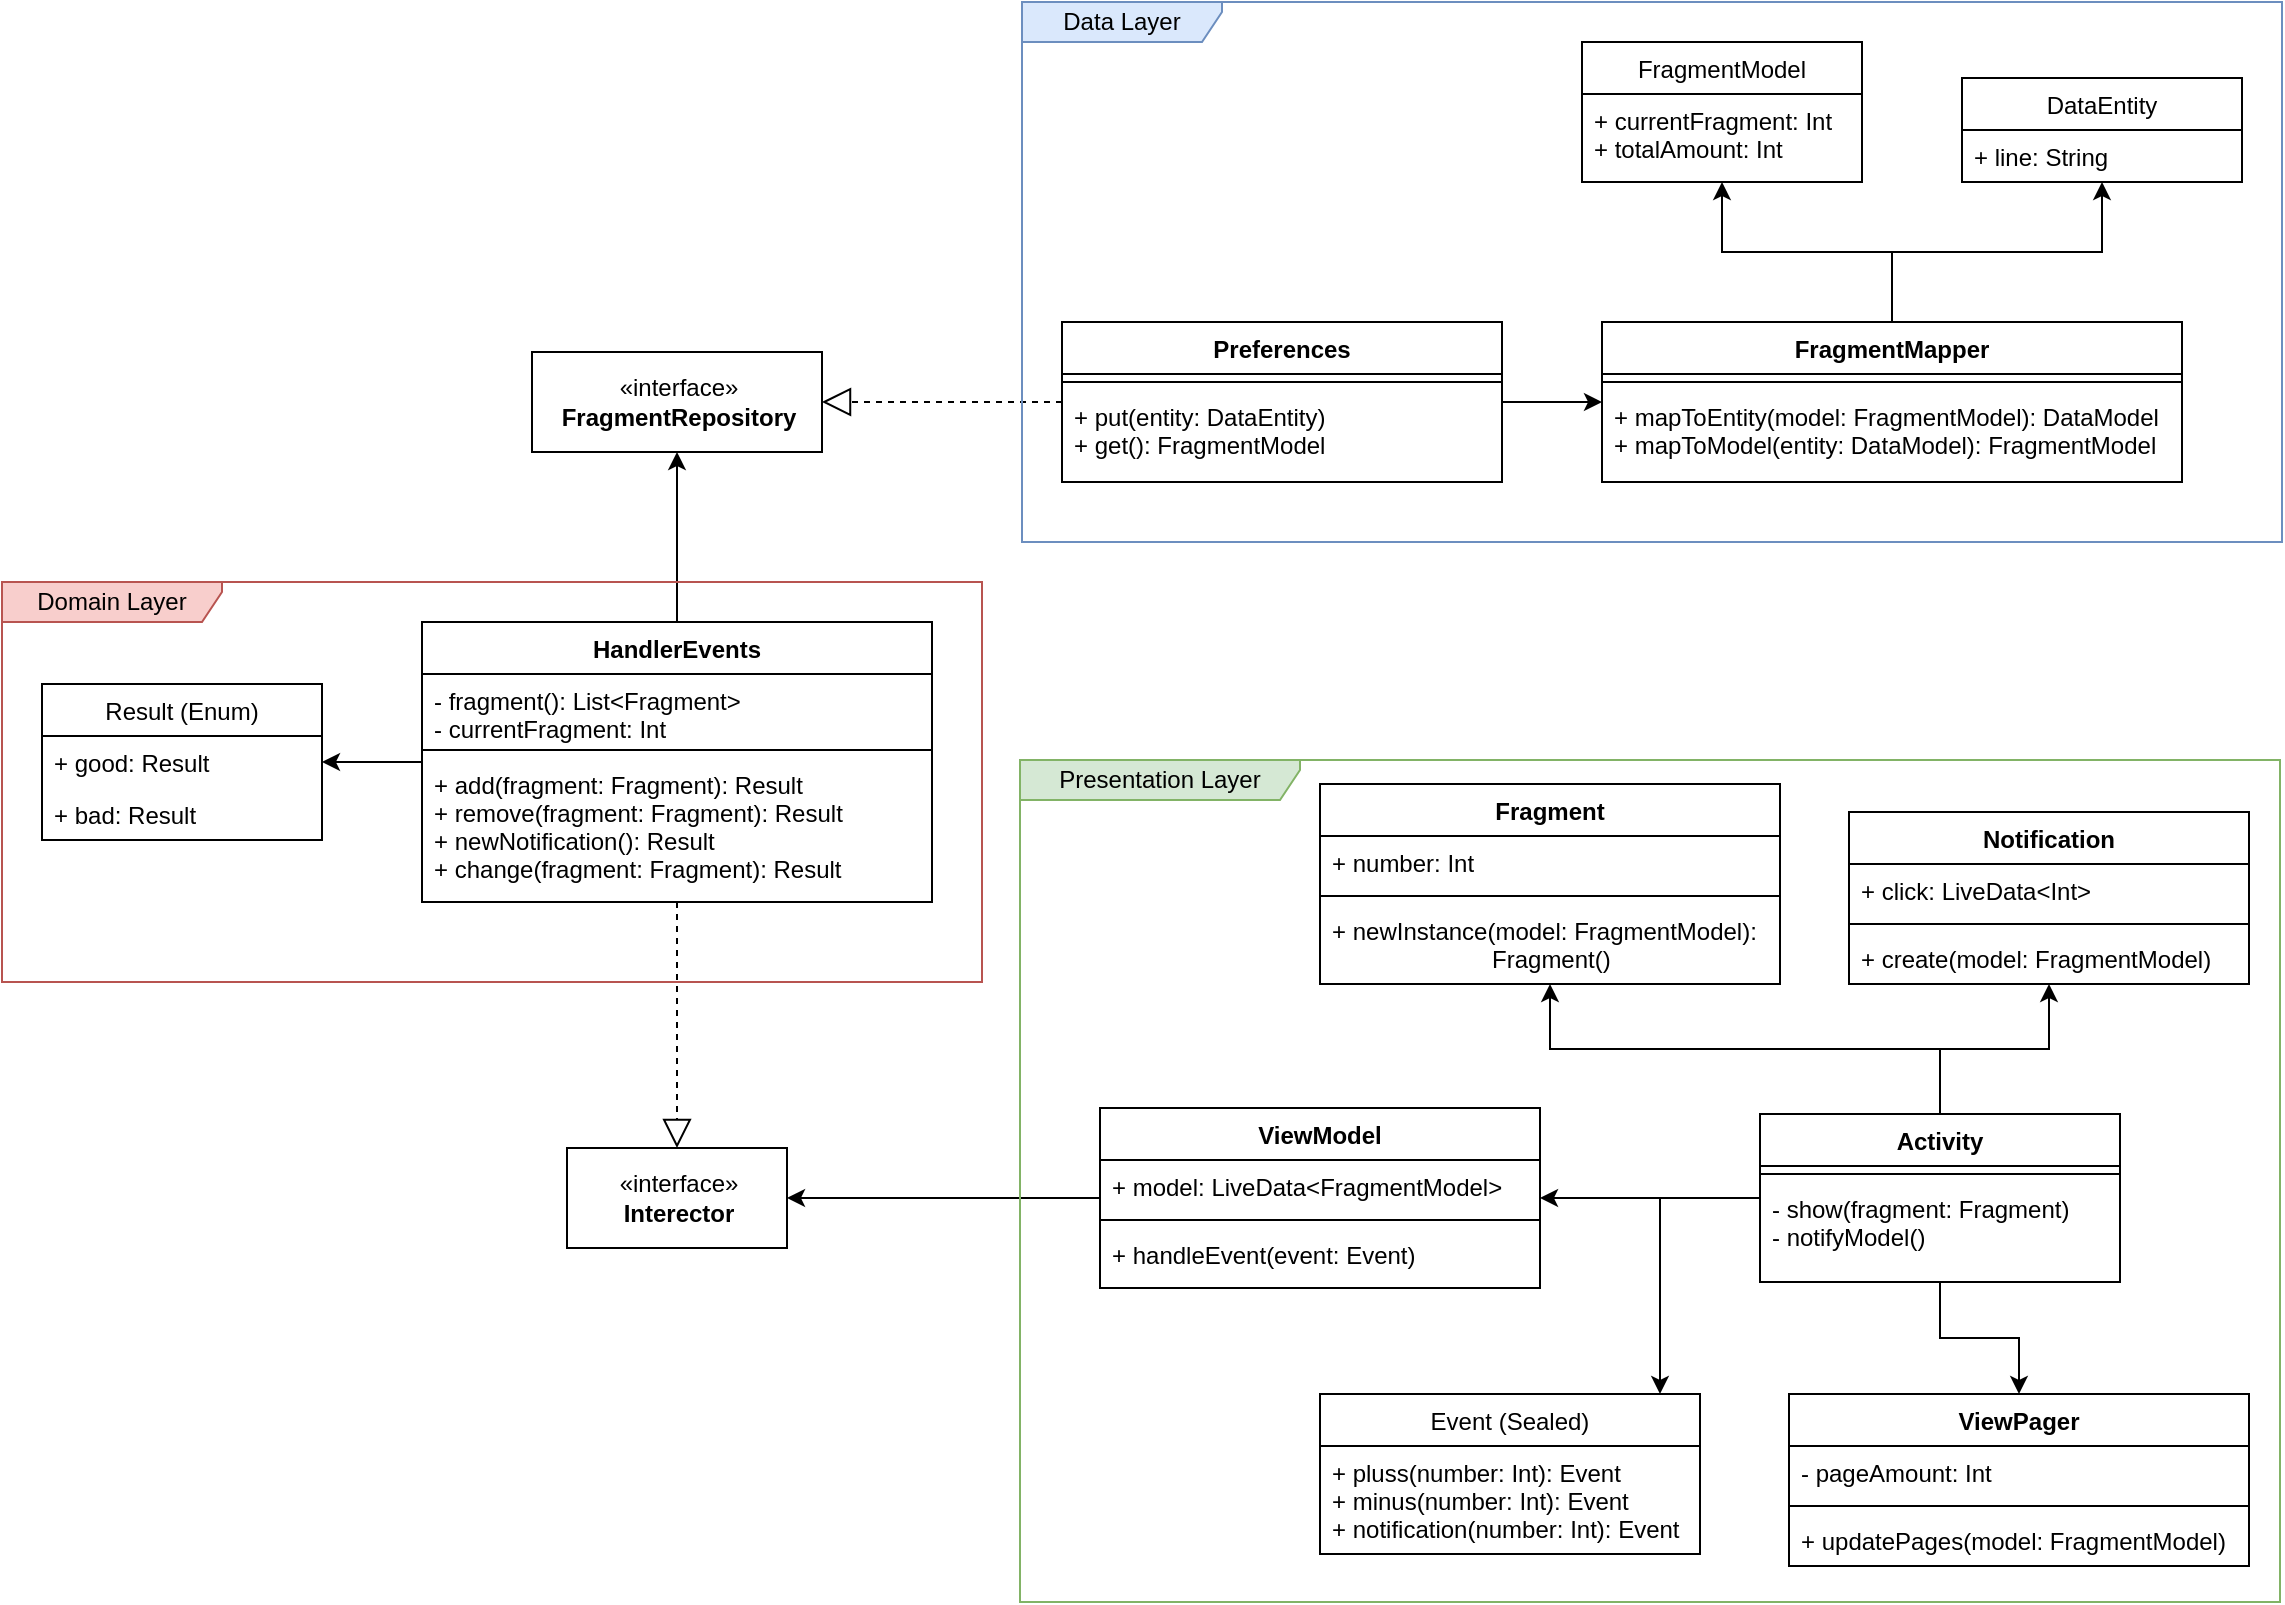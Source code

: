 <mxfile version="14.5.1" type="device"><diagram name="Page-1" id="e7e014a7-5840-1c2e-5031-d8a46d1fe8dd"><mxGraphModel dx="1301" dy="892" grid="1" gridSize="10" guides="1" tooltips="1" connect="1" arrows="1" fold="1" page="1" pageScale="1" pageWidth="1169" pageHeight="826" background="#ffffff" math="0" shadow="0"><root><mxCell id="0"/><mxCell id="1" parent="0"/><mxCell id="9yriyYa24CllX2dQIwU5-105" style="edgeStyle=orthogonalEdgeStyle;rounded=0;orthogonalLoop=1;jettySize=auto;html=1;" edge="1" parent="1" source="T1jlxgGW5RzfJbY8aveA-4" target="9yriyYa24CllX2dQIwU5-101"><mxGeometry relative="1" as="geometry"/></mxCell><mxCell id="9yriyYa24CllX2dQIwU5-109" style="edgeStyle=orthogonalEdgeStyle;rounded=0;orthogonalLoop=1;jettySize=auto;html=1;endArrow=classic;endFill=1;" edge="1" parent="1" source="T1jlxgGW5RzfJbY8aveA-4" target="9yriyYa24CllX2dQIwU5-10"><mxGeometry relative="1" as="geometry"/></mxCell><mxCell id="T1jlxgGW5RzfJbY8aveA-4" value="HandlerEvents" style="swimlane;fontStyle=1;align=center;verticalAlign=top;childLayout=stackLayout;horizontal=1;startSize=26;horizontalStack=0;resizeParent=1;resizeParentMax=0;resizeLast=0;collapsible=1;marginBottom=0;" parent="1" vertex="1"><mxGeometry x="220" y="330" width="255" height="140" as="geometry"><mxRectangle x="480" y="230" width="130" height="26" as="alternateBounds"/></mxGeometry></mxCell><mxCell id="T1jlxgGW5RzfJbY8aveA-5" value="- fragment(): List&lt;Fragment&gt;&#10;- currentFragment: Int" style="text;strokeColor=none;fillColor=none;align=left;verticalAlign=top;spacingLeft=4;spacingRight=4;overflow=hidden;rotatable=0;points=[[0,0.5],[1,0.5]];portConstraint=eastwest;" parent="T1jlxgGW5RzfJbY8aveA-4" vertex="1"><mxGeometry y="26" width="255" height="34" as="geometry"/></mxCell><mxCell id="T1jlxgGW5RzfJbY8aveA-6" value="" style="line;strokeWidth=1;fillColor=none;align=left;verticalAlign=middle;spacingTop=-1;spacingLeft=3;spacingRight=3;rotatable=0;labelPosition=right;points=[];portConstraint=eastwest;" parent="T1jlxgGW5RzfJbY8aveA-4" vertex="1"><mxGeometry y="60" width="255" height="8" as="geometry"/></mxCell><mxCell id="T1jlxgGW5RzfJbY8aveA-7" value="+ add(fragment: Fragment): Result&#10;+ remove(fragment: Fragment): Result&#10;+ newNotification(): Result&#10;+ change(fragment: Fragment): Result" style="text;strokeColor=none;fillColor=none;align=left;verticalAlign=top;spacingLeft=4;spacingRight=4;overflow=hidden;rotatable=0;points=[[0,0.5],[1,0.5]];portConstraint=eastwest;" parent="T1jlxgGW5RzfJbY8aveA-4" vertex="1"><mxGeometry y="68" width="255" height="72" as="geometry"/></mxCell><mxCell id="9yriyYa24CllX2dQIwU5-90" style="edgeStyle=orthogonalEdgeStyle;rounded=0;orthogonalLoop=1;jettySize=auto;html=1;" edge="1" parent="1" source="9yriyYa24CllX2dQIwU5-1" target="9yriyYa24CllX2dQIwU5-89"><mxGeometry relative="1" as="geometry"/></mxCell><mxCell id="9yriyYa24CllX2dQIwU5-1" value="ViewModel" style="swimlane;fontStyle=1;align=center;verticalAlign=top;childLayout=stackLayout;horizontal=1;startSize=26;horizontalStack=0;resizeParent=1;resizeParentMax=0;resizeLast=0;collapsible=1;marginBottom=0;" vertex="1" parent="1"><mxGeometry x="559" y="573" width="220" height="90" as="geometry"/></mxCell><mxCell id="9yriyYa24CllX2dQIwU5-2" value="+ model: LiveData&lt;FragmentModel&gt;" style="text;strokeColor=none;fillColor=none;align=left;verticalAlign=top;spacingLeft=4;spacingRight=4;overflow=hidden;rotatable=0;points=[[0,0.5],[1,0.5]];portConstraint=eastwest;" vertex="1" parent="9yriyYa24CllX2dQIwU5-1"><mxGeometry y="26" width="220" height="26" as="geometry"/></mxCell><mxCell id="9yriyYa24CllX2dQIwU5-3" value="" style="line;strokeWidth=1;fillColor=none;align=left;verticalAlign=middle;spacingTop=-1;spacingLeft=3;spacingRight=3;rotatable=0;labelPosition=right;points=[];portConstraint=eastwest;" vertex="1" parent="9yriyYa24CllX2dQIwU5-1"><mxGeometry y="52" width="220" height="8" as="geometry"/></mxCell><mxCell id="9yriyYa24CllX2dQIwU5-11" value="+ handleEvent(event: Event)&#10;" style="text;strokeColor=none;fillColor=none;align=left;verticalAlign=top;spacingLeft=4;spacingRight=4;overflow=hidden;rotatable=0;points=[[0,0.5],[1,0.5]];portConstraint=eastwest;" vertex="1" parent="9yriyYa24CllX2dQIwU5-1"><mxGeometry y="60" width="220" height="30" as="geometry"/></mxCell><mxCell id="9yriyYa24CllX2dQIwU5-49" style="edgeStyle=orthogonalEdgeStyle;rounded=0;orthogonalLoop=1;jettySize=auto;html=1;" edge="1" parent="1" source="9yriyYa24CllX2dQIwU5-5" target="9yriyYa24CllX2dQIwU5-29"><mxGeometry relative="1" as="geometry"/></mxCell><mxCell id="9yriyYa24CllX2dQIwU5-5" value="Preferences" style="swimlane;fontStyle=1;align=center;verticalAlign=top;childLayout=stackLayout;horizontal=1;startSize=26;horizontalStack=0;resizeParent=1;resizeParentMax=0;resizeLast=0;collapsible=1;marginBottom=0;" vertex="1" parent="1"><mxGeometry x="540" y="180" width="220" height="80" as="geometry"/></mxCell><mxCell id="9yriyYa24CllX2dQIwU5-7" value="" style="line;strokeWidth=1;fillColor=none;align=left;verticalAlign=middle;spacingTop=-1;spacingLeft=3;spacingRight=3;rotatable=0;labelPosition=right;points=[];portConstraint=eastwest;" vertex="1" parent="9yriyYa24CllX2dQIwU5-5"><mxGeometry y="26" width="220" height="8" as="geometry"/></mxCell><mxCell id="9yriyYa24CllX2dQIwU5-8" value="+ put(entity: DataEntity)&#10;+ get(): FragmentModel" style="text;strokeColor=none;fillColor=none;align=left;verticalAlign=top;spacingLeft=4;spacingRight=4;overflow=hidden;rotatable=0;points=[[0,0.5],[1,0.5]];portConstraint=eastwest;" vertex="1" parent="9yriyYa24CllX2dQIwU5-5"><mxGeometry y="34" width="220" height="46" as="geometry"/></mxCell><mxCell id="9yriyYa24CllX2dQIwU5-10" value="«interface»&lt;br&gt;&lt;b&gt;FragmentRepository&lt;/b&gt;" style="html=1;" vertex="1" parent="1"><mxGeometry x="275" y="195" width="145" height="50" as="geometry"/></mxCell><mxCell id="9yriyYa24CllX2dQIwU5-45" style="edgeStyle=orthogonalEdgeStyle;rounded=0;orthogonalLoop=1;jettySize=auto;html=1;" edge="1" parent="1" source="9yriyYa24CllX2dQIwU5-15" target="9yriyYa24CllX2dQIwU5-1"><mxGeometry relative="1" as="geometry"/></mxCell><mxCell id="9yriyYa24CllX2dQIwU5-65" style="edgeStyle=orthogonalEdgeStyle;rounded=0;orthogonalLoop=1;jettySize=auto;html=1;" edge="1" parent="1" source="9yriyYa24CllX2dQIwU5-15" target="9yriyYa24CllX2dQIwU5-56"><mxGeometry relative="1" as="geometry"/></mxCell><mxCell id="9yriyYa24CllX2dQIwU5-72" style="edgeStyle=orthogonalEdgeStyle;rounded=0;orthogonalLoop=1;jettySize=auto;html=1;" edge="1" parent="1" source="9yriyYa24CllX2dQIwU5-15" target="9yriyYa24CllX2dQIwU5-68"><mxGeometry relative="1" as="geometry"/></mxCell><mxCell id="9yriyYa24CllX2dQIwU5-88" style="edgeStyle=orthogonalEdgeStyle;rounded=0;orthogonalLoop=1;jettySize=auto;html=1;" edge="1" parent="1" source="9yriyYa24CllX2dQIwU5-15" target="9yriyYa24CllX2dQIwU5-84"><mxGeometry relative="1" as="geometry"/></mxCell><mxCell id="9yriyYa24CllX2dQIwU5-111" style="edgeStyle=orthogonalEdgeStyle;rounded=0;orthogonalLoop=1;jettySize=auto;html=1;endArrow=classic;endFill=1;" edge="1" parent="1" source="9yriyYa24CllX2dQIwU5-15" target="9yriyYa24CllX2dQIwU5-51"><mxGeometry relative="1" as="geometry"><Array as="points"><mxPoint x="839" y="618"/></Array></mxGeometry></mxCell><mxCell id="9yriyYa24CllX2dQIwU5-15" value="Activity" style="swimlane;fontStyle=1;align=center;verticalAlign=top;childLayout=stackLayout;horizontal=1;startSize=26;horizontalStack=0;resizeParent=1;resizeParentMax=0;resizeLast=0;collapsible=1;marginBottom=0;" vertex="1" parent="1"><mxGeometry x="889" y="576" width="180" height="84" as="geometry"/></mxCell><mxCell id="9yriyYa24CllX2dQIwU5-17" value="" style="line;strokeWidth=1;fillColor=none;align=left;verticalAlign=middle;spacingTop=-1;spacingLeft=3;spacingRight=3;rotatable=0;labelPosition=right;points=[];portConstraint=eastwest;" vertex="1" parent="9yriyYa24CllX2dQIwU5-15"><mxGeometry y="26" width="180" height="8" as="geometry"/></mxCell><mxCell id="9yriyYa24CllX2dQIwU5-18" value="- show(fragment: Fragment)&#10;- notifyModel()" style="text;strokeColor=none;fillColor=none;align=left;verticalAlign=top;spacingLeft=4;spacingRight=4;overflow=hidden;rotatable=0;points=[[0,0.5],[1,0.5]];portConstraint=eastwest;" vertex="1" parent="9yriyYa24CllX2dQIwU5-15"><mxGeometry y="34" width="180" height="50" as="geometry"/></mxCell><mxCell id="9yriyYa24CllX2dQIwU5-39" style="edgeStyle=orthogonalEdgeStyle;rounded=0;orthogonalLoop=1;jettySize=auto;html=1;" edge="1" parent="1" source="9yriyYa24CllX2dQIwU5-29" target="9yriyYa24CllX2dQIwU5-33"><mxGeometry relative="1" as="geometry"/></mxCell><mxCell id="9yriyYa24CllX2dQIwU5-44" style="edgeStyle=orthogonalEdgeStyle;rounded=0;orthogonalLoop=1;jettySize=auto;html=1;" edge="1" parent="1" source="9yriyYa24CllX2dQIwU5-29" target="9yriyYa24CllX2dQIwU5-40"><mxGeometry relative="1" as="geometry"/></mxCell><mxCell id="9yriyYa24CllX2dQIwU5-29" value="FragmentMapper" style="swimlane;fontStyle=1;align=center;verticalAlign=top;childLayout=stackLayout;horizontal=1;startSize=26;horizontalStack=0;resizeParent=1;resizeParentMax=0;resizeLast=0;collapsible=1;marginBottom=0;" vertex="1" parent="1"><mxGeometry x="810" y="180" width="290" height="80" as="geometry"/></mxCell><mxCell id="9yriyYa24CllX2dQIwU5-31" value="" style="line;strokeWidth=1;fillColor=none;align=left;verticalAlign=middle;spacingTop=-1;spacingLeft=3;spacingRight=3;rotatable=0;labelPosition=right;points=[];portConstraint=eastwest;" vertex="1" parent="9yriyYa24CllX2dQIwU5-29"><mxGeometry y="26" width="290" height="8" as="geometry"/></mxCell><mxCell id="9yriyYa24CllX2dQIwU5-32" value="+ mapToEntity(model: FragmentModel): DataModel&#10;+ mapToModel(entity: DataModel): FragmentModel" style="text;strokeColor=none;fillColor=none;align=left;verticalAlign=top;spacingLeft=4;spacingRight=4;overflow=hidden;rotatable=0;points=[[0,0.5],[1,0.5]];portConstraint=eastwest;" vertex="1" parent="9yriyYa24CllX2dQIwU5-29"><mxGeometry y="34" width="290" height="46" as="geometry"/></mxCell><mxCell id="9yriyYa24CllX2dQIwU5-33" value="FragmentModel" style="swimlane;fontStyle=0;childLayout=stackLayout;horizontal=1;startSize=26;fillColor=none;horizontalStack=0;resizeParent=1;resizeParentMax=0;resizeLast=0;collapsible=1;marginBottom=0;" vertex="1" parent="1"><mxGeometry x="800" y="40" width="140" height="70" as="geometry"/></mxCell><mxCell id="9yriyYa24CllX2dQIwU5-34" value="+ currentFragment: Int&#10;+ totalAmount: Int" style="text;strokeColor=none;fillColor=none;align=left;verticalAlign=top;spacingLeft=4;spacingRight=4;overflow=hidden;rotatable=0;points=[[0,0.5],[1,0.5]];portConstraint=eastwest;" vertex="1" parent="9yriyYa24CllX2dQIwU5-33"><mxGeometry y="26" width="140" height="44" as="geometry"/></mxCell><mxCell id="9yriyYa24CllX2dQIwU5-40" value="DataEntity" style="swimlane;fontStyle=0;childLayout=stackLayout;horizontal=1;startSize=26;fillColor=none;horizontalStack=0;resizeParent=1;resizeParentMax=0;resizeLast=0;collapsible=1;marginBottom=0;" vertex="1" parent="1"><mxGeometry x="990" y="58" width="140" height="52" as="geometry"/></mxCell><mxCell id="9yriyYa24CllX2dQIwU5-43" value="+ line: String" style="text;strokeColor=none;fillColor=none;align=left;verticalAlign=top;spacingLeft=4;spacingRight=4;overflow=hidden;rotatable=0;points=[[0,0.5],[1,0.5]];portConstraint=eastwest;" vertex="1" parent="9yriyYa24CllX2dQIwU5-40"><mxGeometry y="26" width="140" height="26" as="geometry"/></mxCell><mxCell id="9yriyYa24CllX2dQIwU5-51" value="Event (Sealed)" style="swimlane;fontStyle=0;childLayout=stackLayout;horizontal=1;startSize=26;fillColor=none;horizontalStack=0;resizeParent=1;resizeParentMax=0;resizeLast=0;collapsible=1;marginBottom=0;" vertex="1" parent="1"><mxGeometry x="669" y="716" width="190" height="80" as="geometry"/></mxCell><mxCell id="9yriyYa24CllX2dQIwU5-54" value="+ pluss(number: Int): Event&#10;+ minus(number: Int): Event&#10;+ notification(number: Int): Event" style="text;strokeColor=none;fillColor=none;align=left;verticalAlign=top;spacingLeft=4;spacingRight=4;overflow=hidden;rotatable=0;points=[[0,0.5],[1,0.5]];portConstraint=eastwest;" vertex="1" parent="9yriyYa24CllX2dQIwU5-51"><mxGeometry y="26" width="190" height="54" as="geometry"/></mxCell><mxCell id="9yriyYa24CllX2dQIwU5-56" value="ViewPager" style="swimlane;fontStyle=1;align=center;verticalAlign=top;childLayout=stackLayout;horizontal=1;startSize=26;horizontalStack=0;resizeParent=1;resizeParentMax=0;resizeLast=0;collapsible=1;marginBottom=0;" vertex="1" parent="1"><mxGeometry x="903.5" y="716" width="230" height="86" as="geometry"/></mxCell><mxCell id="9yriyYa24CllX2dQIwU5-57" value="- pageAmount: Int" style="text;strokeColor=none;fillColor=none;align=left;verticalAlign=top;spacingLeft=4;spacingRight=4;overflow=hidden;rotatable=0;points=[[0,0.5],[1,0.5]];portConstraint=eastwest;" vertex="1" parent="9yriyYa24CllX2dQIwU5-56"><mxGeometry y="26" width="230" height="26" as="geometry"/></mxCell><mxCell id="9yriyYa24CllX2dQIwU5-58" value="" style="line;strokeWidth=1;fillColor=none;align=left;verticalAlign=middle;spacingTop=-1;spacingLeft=3;spacingRight=3;rotatable=0;labelPosition=right;points=[];portConstraint=eastwest;" vertex="1" parent="9yriyYa24CllX2dQIwU5-56"><mxGeometry y="52" width="230" height="8" as="geometry"/></mxCell><mxCell id="9yriyYa24CllX2dQIwU5-59" value="+ updatePages(model: FragmentModel)" style="text;strokeColor=none;fillColor=none;align=left;verticalAlign=top;spacingLeft=4;spacingRight=4;overflow=hidden;rotatable=0;points=[[0,0.5],[1,0.5]];portConstraint=eastwest;" vertex="1" parent="9yriyYa24CllX2dQIwU5-56"><mxGeometry y="60" width="230" height="26" as="geometry"/></mxCell><mxCell id="9yriyYa24CllX2dQIwU5-68" value="Notification" style="swimlane;fontStyle=1;align=center;verticalAlign=top;childLayout=stackLayout;horizontal=1;startSize=26;horizontalStack=0;resizeParent=1;resizeParentMax=0;resizeLast=0;collapsible=1;marginBottom=0;" vertex="1" parent="1"><mxGeometry x="933.5" y="425" width="200" height="86" as="geometry"/></mxCell><mxCell id="9yriyYa24CllX2dQIwU5-69" value="+ click: LiveData&lt;Int&gt;" style="text;strokeColor=none;fillColor=none;align=left;verticalAlign=top;spacingLeft=4;spacingRight=4;overflow=hidden;rotatable=0;points=[[0,0.5],[1,0.5]];portConstraint=eastwest;" vertex="1" parent="9yriyYa24CllX2dQIwU5-68"><mxGeometry y="26" width="200" height="26" as="geometry"/></mxCell><mxCell id="9yriyYa24CllX2dQIwU5-70" value="" style="line;strokeWidth=1;fillColor=none;align=left;verticalAlign=middle;spacingTop=-1;spacingLeft=3;spacingRight=3;rotatable=0;labelPosition=right;points=[];portConstraint=eastwest;" vertex="1" parent="9yriyYa24CllX2dQIwU5-68"><mxGeometry y="52" width="200" height="8" as="geometry"/></mxCell><mxCell id="9yriyYa24CllX2dQIwU5-71" value="+ create(model: FragmentModel)" style="text;strokeColor=none;fillColor=none;align=left;verticalAlign=top;spacingLeft=4;spacingRight=4;overflow=hidden;rotatable=0;points=[[0,0.5],[1,0.5]];portConstraint=eastwest;" vertex="1" parent="9yriyYa24CllX2dQIwU5-68"><mxGeometry y="60" width="200" height="26" as="geometry"/></mxCell><mxCell id="9yriyYa24CllX2dQIwU5-74" value="Presentation Layer" style="shape=umlFrame;whiteSpace=wrap;html=1;width=140;height=20;strokeColor=#82b366;fillColor=#d5e8d4;" vertex="1" parent="1"><mxGeometry x="519" y="399" width="630" height="421" as="geometry"/></mxCell><mxCell id="9yriyYa24CllX2dQIwU5-84" value="Fragment" style="swimlane;fontStyle=1;align=center;verticalAlign=top;childLayout=stackLayout;horizontal=1;startSize=26;horizontalStack=0;resizeParent=1;resizeParentMax=0;resizeLast=0;collapsible=1;marginBottom=0;fillColor=#ffffff;" vertex="1" parent="1"><mxGeometry x="669" y="411" width="230" height="100" as="geometry"/></mxCell><mxCell id="9yriyYa24CllX2dQIwU5-85" value="+ number: Int" style="text;strokeColor=none;fillColor=none;align=left;verticalAlign=top;spacingLeft=4;spacingRight=4;overflow=hidden;rotatable=0;points=[[0,0.5],[1,0.5]];portConstraint=eastwest;" vertex="1" parent="9yriyYa24CllX2dQIwU5-84"><mxGeometry y="26" width="230" height="26" as="geometry"/></mxCell><mxCell id="9yriyYa24CllX2dQIwU5-86" value="" style="line;strokeWidth=1;fillColor=none;align=left;verticalAlign=middle;spacingTop=-1;spacingLeft=3;spacingRight=3;rotatable=0;labelPosition=right;points=[];portConstraint=eastwest;" vertex="1" parent="9yriyYa24CllX2dQIwU5-84"><mxGeometry y="52" width="230" height="8" as="geometry"/></mxCell><mxCell id="9yriyYa24CllX2dQIwU5-87" value="+ newInstance(model: FragmentModel):&#10;                        Fragment()" style="text;strokeColor=none;fillColor=none;align=left;verticalAlign=top;spacingLeft=4;spacingRight=4;overflow=hidden;rotatable=0;points=[[0,0.5],[1,0.5]];portConstraint=eastwest;" vertex="1" parent="9yriyYa24CllX2dQIwU5-84"><mxGeometry y="60" width="230" height="40" as="geometry"/></mxCell><mxCell id="9yriyYa24CllX2dQIwU5-89" value="«interface»&lt;br&gt;&lt;b&gt;Interector&lt;/b&gt;" style="html=1;fillColor=#ffffff;" vertex="1" parent="1"><mxGeometry x="292.5" y="593" width="110" height="50" as="geometry"/></mxCell><mxCell id="9yriyYa24CllX2dQIwU5-100" value="" style="endArrow=block;dashed=1;endFill=0;endSize=12;html=1;" edge="1" parent="1" source="9yriyYa24CllX2dQIwU5-5" target="9yriyYa24CllX2dQIwU5-10"><mxGeometry width="160" relative="1" as="geometry"><mxPoint x="480" y="270" as="sourcePoint"/><mxPoint x="670" y="400" as="targetPoint"/></mxGeometry></mxCell><mxCell id="9yriyYa24CllX2dQIwU5-101" value="Result (Enum)" style="swimlane;fontStyle=0;childLayout=stackLayout;horizontal=1;startSize=26;fillColor=none;horizontalStack=0;resizeParent=1;resizeParentMax=0;resizeLast=0;collapsible=1;marginBottom=0;" vertex="1" parent="1"><mxGeometry x="30" y="361" width="140" height="78" as="geometry"/></mxCell><mxCell id="9yriyYa24CllX2dQIwU5-102" value="+ good: Result" style="text;strokeColor=none;fillColor=none;align=left;verticalAlign=top;spacingLeft=4;spacingRight=4;overflow=hidden;rotatable=0;points=[[0,0.5],[1,0.5]];portConstraint=eastwest;" vertex="1" parent="9yriyYa24CllX2dQIwU5-101"><mxGeometry y="26" width="140" height="26" as="geometry"/></mxCell><mxCell id="9yriyYa24CllX2dQIwU5-103" value="+ bad: Result" style="text;strokeColor=none;fillColor=none;align=left;verticalAlign=top;spacingLeft=4;spacingRight=4;overflow=hidden;rotatable=0;points=[[0,0.5],[1,0.5]];portConstraint=eastwest;" vertex="1" parent="9yriyYa24CllX2dQIwU5-101"><mxGeometry y="52" width="140" height="26" as="geometry"/></mxCell><mxCell id="9yriyYa24CllX2dQIwU5-107" value="" style="endArrow=block;dashed=1;endFill=0;endSize=12;html=1;" edge="1" parent="1" source="T1jlxgGW5RzfJbY8aveA-4" target="9yriyYa24CllX2dQIwU5-89"><mxGeometry width="160" relative="1" as="geometry"><mxPoint x="400" y="440" as="sourcePoint"/><mxPoint x="560" y="440" as="targetPoint"/></mxGeometry></mxCell><mxCell id="9yriyYa24CllX2dQIwU5-112" value="Domain Layer" style="shape=umlFrame;whiteSpace=wrap;html=1;fillColor=#f8cecc;width=110;height=20;strokeColor=#b85450;" vertex="1" parent="1"><mxGeometry x="10" y="310" width="490" height="200" as="geometry"/></mxCell><mxCell id="9yriyYa24CllX2dQIwU5-116" value="Data Layer" style="shape=umlFrame;whiteSpace=wrap;html=1;width=100;height=20;fillColor=#dae8fc;strokeColor=#6c8ebf;" vertex="1" parent="1"><mxGeometry x="520" y="20" width="630" height="270" as="geometry"/></mxCell></root></mxGraphModel></diagram></mxfile>